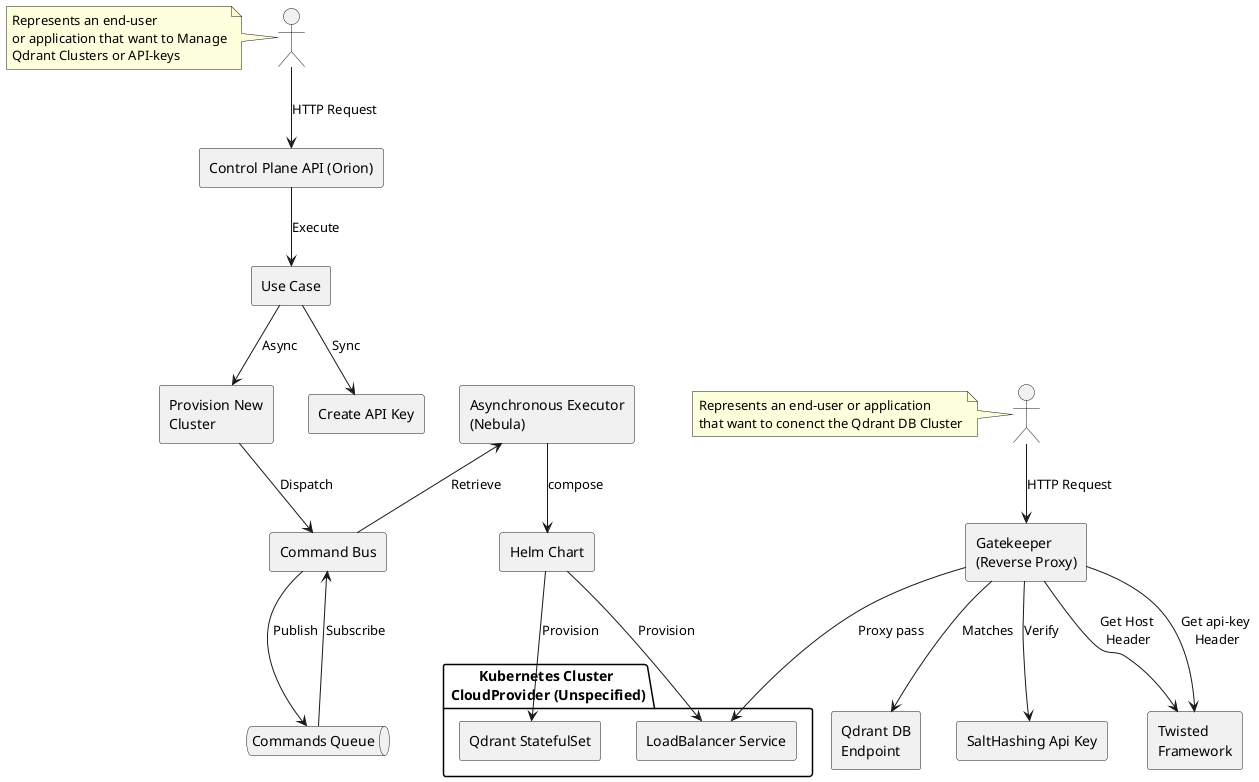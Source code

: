@startuml
skinparam componentStyle rectangle

actor actor_api [
]
note left
 Represents an end-user
 or application that want to Manage
 Qdrant Clusters or API-keys
end note

actor actor_db_cluster [
]
note left
 Represents an end-user or application
 that want to conenct the Qdrant DB Cluster
end note

component api [
Control Plane API (Orion)
]

component gatekeeper [
Gatekeeper
(Reverse Proxy)
]

component command_bus [
Command Bus
]

queue c_queue [
Commands Queue
]

component use_case [
Use Case
]

component use_case_cluster [
Provision New
Cluster
]

component use_case_api_key [
Create API Key
]

component nebula [
Asynchronous Executor
(Nebula)
]

component helm [
Helm Chart
]

package "Kubernetes Cluster\n CloudProvider (Unspecified)" {
    component QdrantStatefulSet [
    Qdrant StatefulSet
    ]

    component LoadBalancerService [
    LoadBalancer Service
    ]

}

component endpoint [
Qdrant DB
Endpoint
]

component salt_key [
SaltHashing Api Key
]

component twisted [
Twisted
Framework
]

actor_api --> api : HTTP Request
actor_db_cluster --> gatekeeper : HTTP Request
api --> use_case : Execute
use_case --> use_case_cluster : Async
use_case_cluster --> command_bus : Dispatch
command_bus --> c_queue : Publish
command_bus <-- c_queue : Subscribe
use_case --> use_case_api_key : Sync
nebula <-- command_bus : Retrieve
nebula --> helm : compose
helm --> QdrantStatefulSet : Provision
helm --> LoadBalancerService : Provision
gatekeeper --> twisted : Get Host \nHeader
gatekeeper --> twisted : Get api-key \nHeader
gatekeeper --> endpoint : Matches
gatekeeper --> salt_key : Verify
gatekeeper --> LoadBalancerService : Proxy pass

@enduml